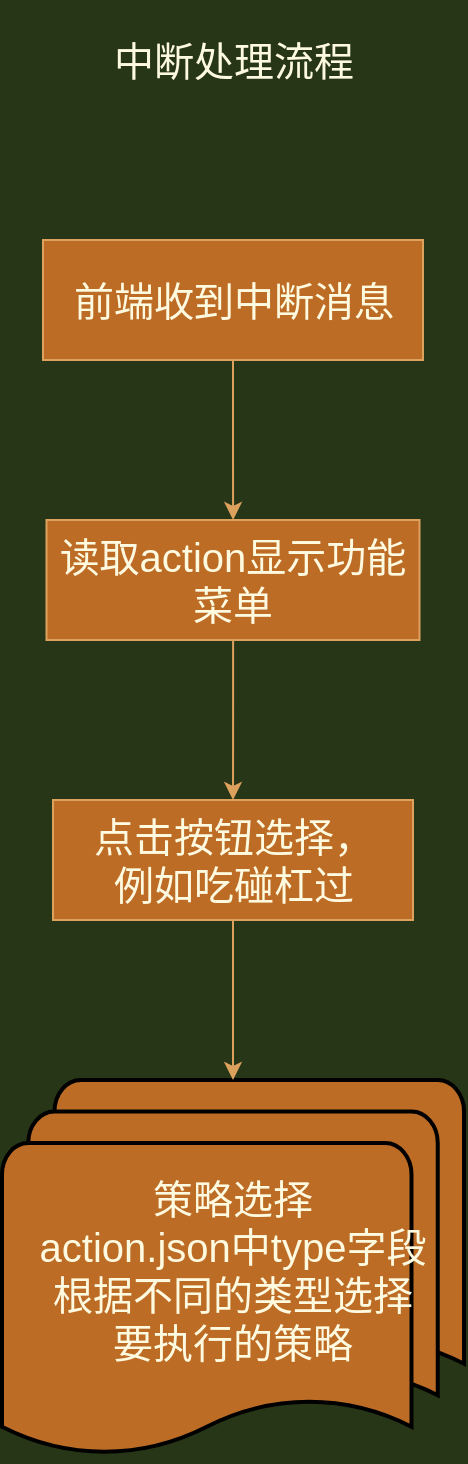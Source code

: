 <mxfile version="14.1.9" type="github">
  <diagram id="C5RBs43oDa-KdzZeNtuy" name="Page-1">
    <mxGraphModel dx="2066" dy="2431" grid="1" gridSize="10" guides="1" tooltips="1" connect="1" arrows="1" fold="1" page="1" pageScale="1" pageWidth="1300" pageHeight="1300" background="#283618" math="0" shadow="0">
      <root>
        <mxCell id="WIyWlLk6GJQsqaUBKTNV-0" />
        <mxCell id="WIyWlLk6GJQsqaUBKTNV-1" parent="WIyWlLk6GJQsqaUBKTNV-0" />
        <mxCell id="OpRhZhjNAaHMoUiv7lPD-2" value="" style="edgeStyle=orthogonalEdgeStyle;curved=0;rounded=1;sketch=0;orthogonalLoop=1;jettySize=auto;html=1;strokeColor=#DDA15E;fillColor=#BC6C25;fontColor=#FEFAE0;fontSize=20;" edge="1" parent="WIyWlLk6GJQsqaUBKTNV-1" source="OpRhZhjNAaHMoUiv7lPD-0" target="OpRhZhjNAaHMoUiv7lPD-1">
          <mxGeometry relative="1" as="geometry" />
        </mxCell>
        <mxCell id="OpRhZhjNAaHMoUiv7lPD-0" value="前端收到中断消息" style="rounded=0;whiteSpace=wrap;html=1;sketch=0;strokeColor=#DDA15E;fillColor=#BC6C25;fontColor=#FEFAE0;fontSize=20;" vertex="1" parent="WIyWlLk6GJQsqaUBKTNV-1">
          <mxGeometry x="550.5" y="110" width="190" height="60" as="geometry" />
        </mxCell>
        <mxCell id="OpRhZhjNAaHMoUiv7lPD-7" value="" style="edgeStyle=orthogonalEdgeStyle;curved=0;rounded=1;sketch=0;orthogonalLoop=1;jettySize=auto;html=1;strokeColor=#DDA15E;fillColor=#BC6C25;fontColor=#FEFAE0;fontSize=20;" edge="1" parent="WIyWlLk6GJQsqaUBKTNV-1" source="OpRhZhjNAaHMoUiv7lPD-1" target="OpRhZhjNAaHMoUiv7lPD-6">
          <mxGeometry relative="1" as="geometry" />
        </mxCell>
        <mxCell id="OpRhZhjNAaHMoUiv7lPD-1" value="读取action显示功能菜单" style="rounded=0;whiteSpace=wrap;html=1;sketch=0;strokeColor=#DDA15E;fillColor=#BC6C25;fontColor=#FEFAE0;fontSize=20;" vertex="1" parent="WIyWlLk6GJQsqaUBKTNV-1">
          <mxGeometry x="552.25" y="250" width="186.5" height="60" as="geometry" />
        </mxCell>
        <mxCell id="OpRhZhjNAaHMoUiv7lPD-5" value="策略选择&lt;br&gt;action.json中type字段&lt;br style=&quot;font-size: 20px&quot;&gt;根据不同的类型选择&lt;br style=&quot;font-size: 20px&quot;&gt;要执行的策略" style="strokeWidth=2;html=1;shape=mxgraph.flowchart.multi-document;whiteSpace=wrap;rounded=0;sketch=0;fillColor=#BC6C25;fontColor=#FEFAE0;fontSize=20;" vertex="1" parent="WIyWlLk6GJQsqaUBKTNV-1">
          <mxGeometry x="530" y="530" width="231" height="190" as="geometry" />
        </mxCell>
        <mxCell id="OpRhZhjNAaHMoUiv7lPD-8" value="" style="edgeStyle=orthogonalEdgeStyle;curved=0;rounded=1;sketch=0;orthogonalLoop=1;jettySize=auto;html=1;strokeColor=#DDA15E;fillColor=#BC6C25;fontColor=#FEFAE0;fontSize=20;" edge="1" parent="WIyWlLk6GJQsqaUBKTNV-1" source="OpRhZhjNAaHMoUiv7lPD-6" target="OpRhZhjNAaHMoUiv7lPD-5">
          <mxGeometry relative="1" as="geometry" />
        </mxCell>
        <mxCell id="OpRhZhjNAaHMoUiv7lPD-6" value="点击按钮选择，&lt;br&gt;例如吃碰杠过" style="rounded=0;whiteSpace=wrap;html=1;sketch=0;strokeColor=#DDA15E;fillColor=#BC6C25;fontColor=#FEFAE0;fontSize=20;" vertex="1" parent="WIyWlLk6GJQsqaUBKTNV-1">
          <mxGeometry x="555.5" y="390" width="180" height="60" as="geometry" />
        </mxCell>
        <mxCell id="OpRhZhjNAaHMoUiv7lPD-12" value="中断处理流程" style="text;html=1;strokeColor=none;fillColor=none;align=center;verticalAlign=middle;whiteSpace=wrap;rounded=0;sketch=0;fontSize=20;fontColor=#FEFAE0;" vertex="1" parent="WIyWlLk6GJQsqaUBKTNV-1">
          <mxGeometry x="555.5" y="-10" width="180" height="60" as="geometry" />
        </mxCell>
      </root>
    </mxGraphModel>
  </diagram>
</mxfile>
